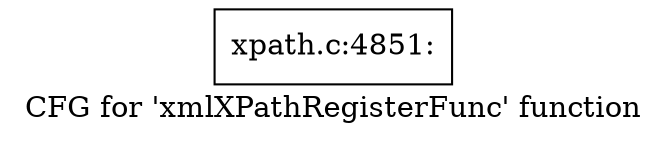 digraph "CFG for 'xmlXPathRegisterFunc' function" {
	label="CFG for 'xmlXPathRegisterFunc' function";

	Node0x55e6b25d7dc0 [shape=record,label="{xpath.c:4851:}"];
}
